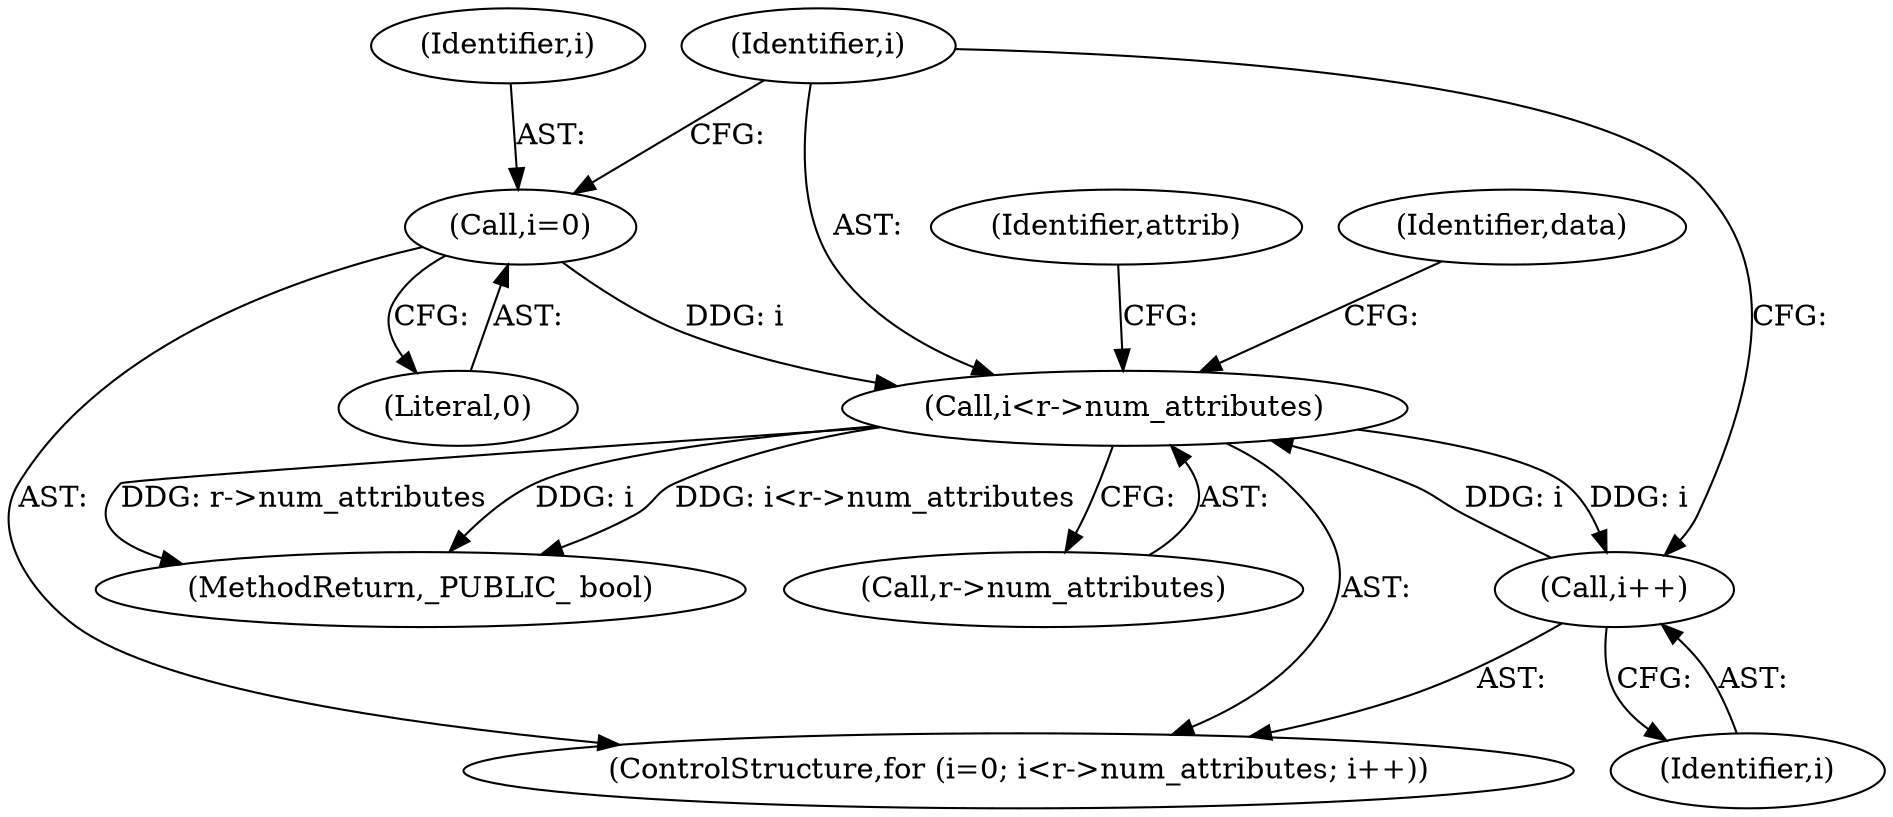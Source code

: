 digraph "0_samba_530d50a1abdcdf4d1775652d4c456c1274d83d8d@pointer" {
"1000901" [label="(Call,i<r->num_attributes)"];
"1000898" [label="(Call,i=0)"];
"1000906" [label="(Call,i++)"];
"1000901" [label="(Call,i<r->num_attributes)"];
"1000911" [label="(Identifier,attrib)"];
"1000906" [label="(Call,i++)"];
"1001696" [label="(MethodReturn,_PUBLIC_ bool)"];
"1000903" [label="(Call,r->num_attributes)"];
"1000900" [label="(Literal,0)"];
"1000991" [label="(Identifier,data)"];
"1000901" [label="(Call,i<r->num_attributes)"];
"1000899" [label="(Identifier,i)"];
"1000897" [label="(ControlStructure,for (i=0; i<r->num_attributes; i++))"];
"1000907" [label="(Identifier,i)"];
"1000898" [label="(Call,i=0)"];
"1000902" [label="(Identifier,i)"];
"1000901" -> "1000897"  [label="AST: "];
"1000901" -> "1000903"  [label="CFG: "];
"1000902" -> "1000901"  [label="AST: "];
"1000903" -> "1000901"  [label="AST: "];
"1000911" -> "1000901"  [label="CFG: "];
"1000991" -> "1000901"  [label="CFG: "];
"1000901" -> "1001696"  [label="DDG: r->num_attributes"];
"1000901" -> "1001696"  [label="DDG: i"];
"1000901" -> "1001696"  [label="DDG: i<r->num_attributes"];
"1000898" -> "1000901"  [label="DDG: i"];
"1000906" -> "1000901"  [label="DDG: i"];
"1000901" -> "1000906"  [label="DDG: i"];
"1000898" -> "1000897"  [label="AST: "];
"1000898" -> "1000900"  [label="CFG: "];
"1000899" -> "1000898"  [label="AST: "];
"1000900" -> "1000898"  [label="AST: "];
"1000902" -> "1000898"  [label="CFG: "];
"1000906" -> "1000897"  [label="AST: "];
"1000906" -> "1000907"  [label="CFG: "];
"1000907" -> "1000906"  [label="AST: "];
"1000902" -> "1000906"  [label="CFG: "];
}

